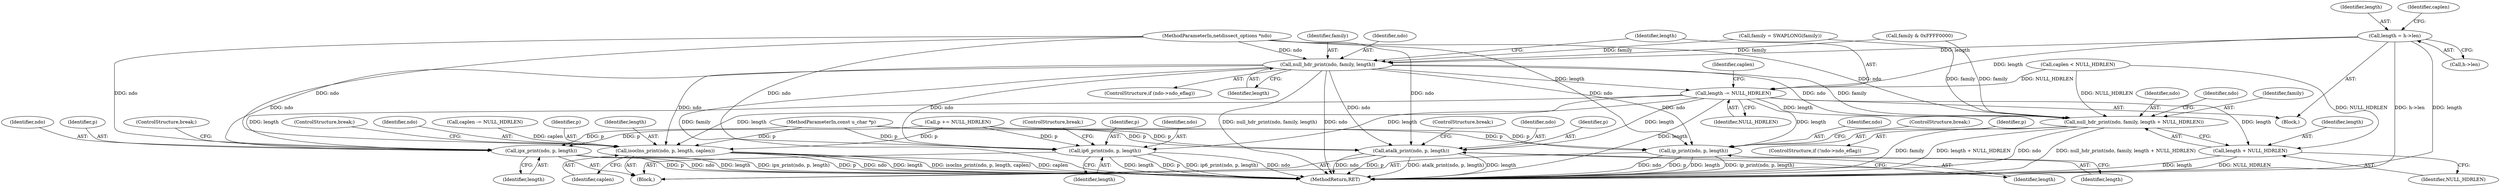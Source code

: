 digraph "1_tcpdump_1dcd10aceabbc03bf571ea32b892c522cbe923de_12@pointer" {
"1000108" [label="(Call,length = h->len)"];
"1000155" [label="(Call,null_hdr_print(ndo, family, length))"];
"1000159" [label="(Call,length -= NULL_HDRLEN)"];
"1000172" [label="(Call,ip_print(ndo, p, length))"];
"1000180" [label="(Call,ip6_print(ndo, p, length))"];
"1000186" [label="(Call,isoclns_print(ndo, p, length, caplen))"];
"1000193" [label="(Call,atalk_print(ndo, p, length))"];
"1000199" [label="(Call,ipx_print(ndo, p, length))"];
"1000210" [label="(Call,null_hdr_print(ndo, family, length + NULL_HDRLEN))"];
"1000213" [label="(Call,length + NULL_HDRLEN)"];
"1000108" [label="(Call,length = h->len)"];
"1000226" [label="(MethodReturn,RET)"];
"1000189" [label="(Identifier,length)"];
"1000184" [label="(ControlStructure,break;)"];
"1000109" [label="(Identifier,length)"];
"1000219" [label="(Identifier,ndo)"];
"1000106" [label="(Block,)"];
"1000199" [label="(Call,ipx_print(ndo, p, length))"];
"1000170" [label="(Block,)"];
"1000182" [label="(Identifier,p)"];
"1000163" [label="(Identifier,caplen)"];
"1000151" [label="(ControlStructure,if (ndo->ndo_eflag))"];
"1000157" [label="(Identifier,family)"];
"1000197" [label="(ControlStructure,break;)"];
"1000115" [label="(Identifier,caplen)"];
"1000110" [label="(Call,h->len)"];
"1000180" [label="(Call,ip6_print(ndo, p, length))"];
"1000196" [label="(Identifier,length)"];
"1000194" [label="(Identifier,ndo)"];
"1000212" [label="(Identifier,family)"];
"1000205" [label="(ControlStructure,if (!ndo->ndo_eflag))"];
"1000174" [label="(Identifier,p)"];
"1000213" [label="(Call,length + NULL_HDRLEN)"];
"1000193" [label="(Call,atalk_print(ndo, p, length))"];
"1000173" [label="(Identifier,ndo)"];
"1000191" [label="(ControlStructure,break;)"];
"1000190" [label="(Identifier,caplen)"];
"1000186" [label="(Call,isoclns_print(ndo, p, length, caplen))"];
"1000147" [label="(Call,family = SWAPLONG(family))"];
"1000156" [label="(Identifier,ndo)"];
"1000176" [label="(ControlStructure,break;)"];
"1000187" [label="(Identifier,ndo)"];
"1000211" [label="(Identifier,ndo)"];
"1000200" [label="(Identifier,ndo)"];
"1000159" [label="(Call,length -= NULL_HDRLEN)"];
"1000165" [label="(Call,p += NULL_HDRLEN)"];
"1000175" [label="(Identifier,length)"];
"1000172" [label="(Call,ip_print(ndo, p, length))"];
"1000161" [label="(Identifier,NULL_HDRLEN)"];
"1000183" [label="(Identifier,length)"];
"1000158" [label="(Identifier,length)"];
"1000210" [label="(Call,null_hdr_print(ndo, family, length + NULL_HDRLEN))"];
"1000195" [label="(Identifier,p)"];
"1000214" [label="(Identifier,length)"];
"1000181" [label="(Identifier,ndo)"];
"1000201" [label="(Identifier,p)"];
"1000203" [label="(ControlStructure,break;)"];
"1000155" [label="(Call,null_hdr_print(ndo, family, length))"];
"1000202" [label="(Identifier,length)"];
"1000103" [label="(MethodParameterIn,netdissect_options *ndo)"];
"1000160" [label="(Identifier,length)"];
"1000143" [label="(Call,family & 0xFFFF0000)"];
"1000162" [label="(Call,caplen -= NULL_HDRLEN)"];
"1000215" [label="(Identifier,NULL_HDRLEN)"];
"1000105" [label="(MethodParameterIn,const u_char *p)"];
"1000121" [label="(Call,caplen < NULL_HDRLEN)"];
"1000188" [label="(Identifier,p)"];
"1000108" -> "1000106"  [label="AST: "];
"1000108" -> "1000110"  [label="CFG: "];
"1000109" -> "1000108"  [label="AST: "];
"1000110" -> "1000108"  [label="AST: "];
"1000115" -> "1000108"  [label="CFG: "];
"1000108" -> "1000226"  [label="DDG: h->len"];
"1000108" -> "1000226"  [label="DDG: length"];
"1000108" -> "1000155"  [label="DDG: length"];
"1000108" -> "1000159"  [label="DDG: length"];
"1000155" -> "1000151"  [label="AST: "];
"1000155" -> "1000158"  [label="CFG: "];
"1000156" -> "1000155"  [label="AST: "];
"1000157" -> "1000155"  [label="AST: "];
"1000158" -> "1000155"  [label="AST: "];
"1000160" -> "1000155"  [label="CFG: "];
"1000155" -> "1000226"  [label="DDG: ndo"];
"1000155" -> "1000226"  [label="DDG: family"];
"1000155" -> "1000226"  [label="DDG: null_hdr_print(ndo, family, length)"];
"1000103" -> "1000155"  [label="DDG: ndo"];
"1000143" -> "1000155"  [label="DDG: family"];
"1000147" -> "1000155"  [label="DDG: family"];
"1000155" -> "1000159"  [label="DDG: length"];
"1000155" -> "1000172"  [label="DDG: ndo"];
"1000155" -> "1000180"  [label="DDG: ndo"];
"1000155" -> "1000186"  [label="DDG: ndo"];
"1000155" -> "1000193"  [label="DDG: ndo"];
"1000155" -> "1000199"  [label="DDG: ndo"];
"1000155" -> "1000210"  [label="DDG: ndo"];
"1000155" -> "1000210"  [label="DDG: family"];
"1000159" -> "1000106"  [label="AST: "];
"1000159" -> "1000161"  [label="CFG: "];
"1000160" -> "1000159"  [label="AST: "];
"1000161" -> "1000159"  [label="AST: "];
"1000163" -> "1000159"  [label="CFG: "];
"1000159" -> "1000226"  [label="DDG: length"];
"1000121" -> "1000159"  [label="DDG: NULL_HDRLEN"];
"1000159" -> "1000172"  [label="DDG: length"];
"1000159" -> "1000180"  [label="DDG: length"];
"1000159" -> "1000186"  [label="DDG: length"];
"1000159" -> "1000193"  [label="DDG: length"];
"1000159" -> "1000199"  [label="DDG: length"];
"1000159" -> "1000210"  [label="DDG: length"];
"1000159" -> "1000213"  [label="DDG: length"];
"1000172" -> "1000170"  [label="AST: "];
"1000172" -> "1000175"  [label="CFG: "];
"1000173" -> "1000172"  [label="AST: "];
"1000174" -> "1000172"  [label="AST: "];
"1000175" -> "1000172"  [label="AST: "];
"1000176" -> "1000172"  [label="CFG: "];
"1000172" -> "1000226"  [label="DDG: ip_print(ndo, p, length)"];
"1000172" -> "1000226"  [label="DDG: ndo"];
"1000172" -> "1000226"  [label="DDG: p"];
"1000172" -> "1000226"  [label="DDG: length"];
"1000103" -> "1000172"  [label="DDG: ndo"];
"1000165" -> "1000172"  [label="DDG: p"];
"1000105" -> "1000172"  [label="DDG: p"];
"1000180" -> "1000170"  [label="AST: "];
"1000180" -> "1000183"  [label="CFG: "];
"1000181" -> "1000180"  [label="AST: "];
"1000182" -> "1000180"  [label="AST: "];
"1000183" -> "1000180"  [label="AST: "];
"1000184" -> "1000180"  [label="CFG: "];
"1000180" -> "1000226"  [label="DDG: ndo"];
"1000180" -> "1000226"  [label="DDG: p"];
"1000180" -> "1000226"  [label="DDG: ip6_print(ndo, p, length)"];
"1000180" -> "1000226"  [label="DDG: length"];
"1000103" -> "1000180"  [label="DDG: ndo"];
"1000165" -> "1000180"  [label="DDG: p"];
"1000105" -> "1000180"  [label="DDG: p"];
"1000186" -> "1000170"  [label="AST: "];
"1000186" -> "1000190"  [label="CFG: "];
"1000187" -> "1000186"  [label="AST: "];
"1000188" -> "1000186"  [label="AST: "];
"1000189" -> "1000186"  [label="AST: "];
"1000190" -> "1000186"  [label="AST: "];
"1000191" -> "1000186"  [label="CFG: "];
"1000186" -> "1000226"  [label="DDG: isoclns_print(ndo, p, length, caplen)"];
"1000186" -> "1000226"  [label="DDG: caplen"];
"1000186" -> "1000226"  [label="DDG: p"];
"1000186" -> "1000226"  [label="DDG: ndo"];
"1000186" -> "1000226"  [label="DDG: length"];
"1000103" -> "1000186"  [label="DDG: ndo"];
"1000165" -> "1000186"  [label="DDG: p"];
"1000105" -> "1000186"  [label="DDG: p"];
"1000162" -> "1000186"  [label="DDG: caplen"];
"1000193" -> "1000170"  [label="AST: "];
"1000193" -> "1000196"  [label="CFG: "];
"1000194" -> "1000193"  [label="AST: "];
"1000195" -> "1000193"  [label="AST: "];
"1000196" -> "1000193"  [label="AST: "];
"1000197" -> "1000193"  [label="CFG: "];
"1000193" -> "1000226"  [label="DDG: ndo"];
"1000193" -> "1000226"  [label="DDG: p"];
"1000193" -> "1000226"  [label="DDG: atalk_print(ndo, p, length)"];
"1000193" -> "1000226"  [label="DDG: length"];
"1000103" -> "1000193"  [label="DDG: ndo"];
"1000165" -> "1000193"  [label="DDG: p"];
"1000105" -> "1000193"  [label="DDG: p"];
"1000199" -> "1000170"  [label="AST: "];
"1000199" -> "1000202"  [label="CFG: "];
"1000200" -> "1000199"  [label="AST: "];
"1000201" -> "1000199"  [label="AST: "];
"1000202" -> "1000199"  [label="AST: "];
"1000203" -> "1000199"  [label="CFG: "];
"1000199" -> "1000226"  [label="DDG: ipx_print(ndo, p, length)"];
"1000199" -> "1000226"  [label="DDG: p"];
"1000199" -> "1000226"  [label="DDG: ndo"];
"1000199" -> "1000226"  [label="DDG: length"];
"1000103" -> "1000199"  [label="DDG: ndo"];
"1000165" -> "1000199"  [label="DDG: p"];
"1000105" -> "1000199"  [label="DDG: p"];
"1000210" -> "1000205"  [label="AST: "];
"1000210" -> "1000213"  [label="CFG: "];
"1000211" -> "1000210"  [label="AST: "];
"1000212" -> "1000210"  [label="AST: "];
"1000213" -> "1000210"  [label="AST: "];
"1000219" -> "1000210"  [label="CFG: "];
"1000210" -> "1000226"  [label="DDG: null_hdr_print(ndo, family, length + NULL_HDRLEN)"];
"1000210" -> "1000226"  [label="DDG: family"];
"1000210" -> "1000226"  [label="DDG: length + NULL_HDRLEN"];
"1000210" -> "1000226"  [label="DDG: ndo"];
"1000103" -> "1000210"  [label="DDG: ndo"];
"1000143" -> "1000210"  [label="DDG: family"];
"1000147" -> "1000210"  [label="DDG: family"];
"1000121" -> "1000210"  [label="DDG: NULL_HDRLEN"];
"1000213" -> "1000215"  [label="CFG: "];
"1000214" -> "1000213"  [label="AST: "];
"1000215" -> "1000213"  [label="AST: "];
"1000213" -> "1000226"  [label="DDG: NULL_HDRLEN"];
"1000213" -> "1000226"  [label="DDG: length"];
"1000121" -> "1000213"  [label="DDG: NULL_HDRLEN"];
}
